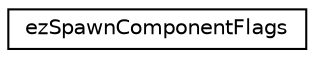 digraph "Graphical Class Hierarchy"
{
 // LATEX_PDF_SIZE
  edge [fontname="Helvetica",fontsize="10",labelfontname="Helvetica",labelfontsize="10"];
  node [fontname="Helvetica",fontsize="10",shape=record];
  rankdir="LR";
  Node0 [label="ezSpawnComponentFlags",height=0.2,width=0.4,color="black", fillcolor="white", style="filled",URL="$d3/d29/structez_spawn_component_flags.htm",tooltip=" "];
}
